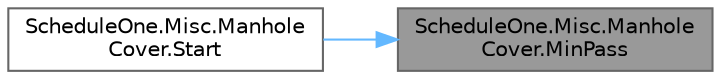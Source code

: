 digraph "ScheduleOne.Misc.ManholeCover.MinPass"
{
 // LATEX_PDF_SIZE
  bgcolor="transparent";
  edge [fontname=Helvetica,fontsize=10,labelfontname=Helvetica,labelfontsize=10];
  node [fontname=Helvetica,fontsize=10,shape=box,height=0.2,width=0.4];
  rankdir="RL";
  Node1 [id="Node000001",label="ScheduleOne.Misc.Manhole\lCover.MinPass",height=0.2,width=0.4,color="gray40", fillcolor="grey60", style="filled", fontcolor="black",tooltip=" "];
  Node1 -> Node2 [id="edge1_Node000001_Node000002",dir="back",color="steelblue1",style="solid",tooltip=" "];
  Node2 [id="Node000002",label="ScheduleOne.Misc.Manhole\lCover.Start",height=0.2,width=0.4,color="grey40", fillcolor="white", style="filled",URL="$class_schedule_one_1_1_misc_1_1_manhole_cover.html#ac25168199d7a6e8535aa8d011fb152e7",tooltip=" "];
}

